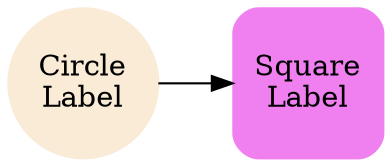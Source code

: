 digraph {
   bgcolor="transparent"; rankdir=LR;
   { a [shape=circle height="1" style=filled color=AntiqueWhite
        label="Circle\nLabel"]
     b [shape=box height="1" width="1" style="rounded,filled"
        color="#F080F0" label="Square\nLabel"]
   }
   a -> b
}
